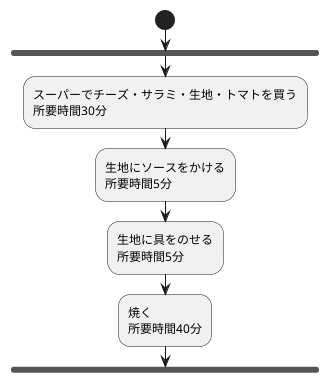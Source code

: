 @startuml ピザの依存関係図
start
fork
:スーパーでチーズ・サラミ・生地・トマトを買う\n所要時間30分;
:生地にソースをかける\n所要時間5分;
:生地に具をのせる\n所要時間5分;
:焼く\n所要時間40分;
end fork

@enduml